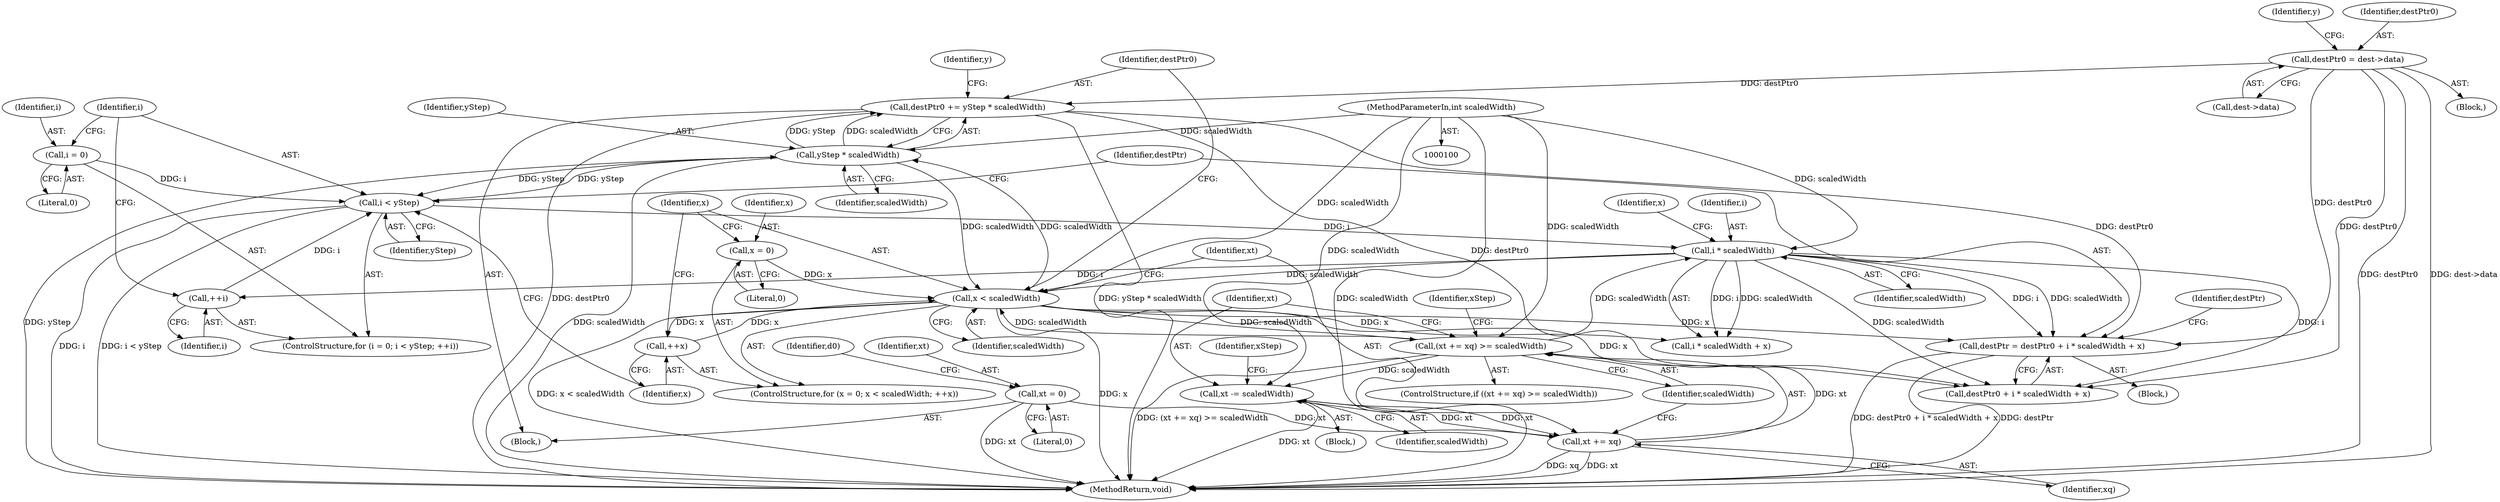 digraph "0_poppler_bbc2d8918fe234b7ef2c480eb148943922cc0959@integer" {
"1000283" [label="(Call,destPtr = destPtr0 + i * scaledWidth + x)"];
"1000158" [label="(Call,destPtr0 = dest->data)"];
"1000298" [label="(Call,destPtr0 += yStep * scaledWidth)"];
"1000300" [label="(Call,yStep * scaledWidth)"];
"1000277" [label="(Call,i < yStep)"];
"1000274" [label="(Call,i = 0)"];
"1000280" [label="(Call,++i)"];
"1000288" [label="(Call,i * scaledWidth)"];
"1000222" [label="(Call,(xt += xq) >= scaledWidth)"];
"1000223" [label="(Call,xt += xq)"];
"1000189" [label="(Call,xt = 0)"];
"1000228" [label="(Call,xt -= scaledWidth)"];
"1000105" [label="(MethodParameterIn,int scaledWidth)"];
"1000215" [label="(Call,x < scaledWidth)"];
"1000218" [label="(Call,++x)"];
"1000212" [label="(Call,x = 0)"];
"1000281" [label="(Identifier,i)"];
"1000226" [label="(Identifier,scaledWidth)"];
"1000228" [label="(Call,xt -= scaledWidth)"];
"1000294" [label="(Identifier,destPtr)"];
"1000282" [label="(Block,)"];
"1000283" [label="(Call,destPtr = destPtr0 + i * scaledWidth + x)"];
"1000105" [label="(MethodParameterIn,int scaledWidth)"];
"1000108" [label="(Block,)"];
"1000242" [label="(Identifier,xStep)"];
"1000273" [label="(ControlStructure,for (i = 0; i < yStep; ++i))"];
"1000227" [label="(Block,)"];
"1000300" [label="(Call,yStep * scaledWidth)"];
"1000284" [label="(Identifier,destPtr)"];
"1000301" [label="(Identifier,yStep)"];
"1000223" [label="(Call,xt += xq)"];
"1000216" [label="(Identifier,x)"];
"1000219" [label="(Identifier,x)"];
"1000160" [label="(Call,dest->data)"];
"1000232" [label="(Identifier,xStep)"];
"1000275" [label="(Identifier,i)"];
"1000165" [label="(Identifier,y)"];
"1000280" [label="(Call,++i)"];
"1000290" [label="(Identifier,scaledWidth)"];
"1000222" [label="(Call,(xt += xq) >= scaledWidth)"];
"1000229" [label="(Identifier,xt)"];
"1000274" [label="(Call,i = 0)"];
"1000221" [label="(ControlStructure,if ((xt += xq) >= scaledWidth))"];
"1000230" [label="(Identifier,scaledWidth)"];
"1000287" [label="(Call,i * scaledWidth + x)"];
"1000211" [label="(ControlStructure,for (x = 0; x < scaledWidth; ++x))"];
"1000298" [label="(Call,destPtr0 += yStep * scaledWidth)"];
"1000276" [label="(Literal,0)"];
"1000305" [label="(MethodReturn,void)"];
"1000189" [label="(Call,xt = 0)"];
"1000193" [label="(Identifier,d0)"];
"1000225" [label="(Identifier,xq)"];
"1000158" [label="(Call,destPtr0 = dest->data)"];
"1000212" [label="(Call,x = 0)"];
"1000214" [label="(Literal,0)"];
"1000285" [label="(Call,destPtr0 + i * scaledWidth + x)"];
"1000217" [label="(Identifier,scaledWidth)"];
"1000191" [label="(Literal,0)"];
"1000288" [label="(Call,i * scaledWidth)"];
"1000289" [label="(Identifier,i)"];
"1000224" [label="(Identifier,xt)"];
"1000171" [label="(Identifier,y)"];
"1000278" [label="(Identifier,i)"];
"1000277" [label="(Call,i < yStep)"];
"1000159" [label="(Identifier,destPtr0)"];
"1000279" [label="(Identifier,yStep)"];
"1000302" [label="(Identifier,scaledWidth)"];
"1000299" [label="(Identifier,destPtr0)"];
"1000218" [label="(Call,++x)"];
"1000291" [label="(Identifier,x)"];
"1000213" [label="(Identifier,x)"];
"1000190" [label="(Identifier,xt)"];
"1000172" [label="(Block,)"];
"1000215" [label="(Call,x < scaledWidth)"];
"1000283" -> "1000282"  [label="AST: "];
"1000283" -> "1000285"  [label="CFG: "];
"1000284" -> "1000283"  [label="AST: "];
"1000285" -> "1000283"  [label="AST: "];
"1000294" -> "1000283"  [label="CFG: "];
"1000283" -> "1000305"  [label="DDG: destPtr0 + i * scaledWidth + x"];
"1000283" -> "1000305"  [label="DDG: destPtr"];
"1000158" -> "1000283"  [label="DDG: destPtr0"];
"1000298" -> "1000283"  [label="DDG: destPtr0"];
"1000288" -> "1000283"  [label="DDG: i"];
"1000288" -> "1000283"  [label="DDG: scaledWidth"];
"1000215" -> "1000283"  [label="DDG: x"];
"1000158" -> "1000108"  [label="AST: "];
"1000158" -> "1000160"  [label="CFG: "];
"1000159" -> "1000158"  [label="AST: "];
"1000160" -> "1000158"  [label="AST: "];
"1000165" -> "1000158"  [label="CFG: "];
"1000158" -> "1000305"  [label="DDG: destPtr0"];
"1000158" -> "1000305"  [label="DDG: dest->data"];
"1000158" -> "1000285"  [label="DDG: destPtr0"];
"1000158" -> "1000298"  [label="DDG: destPtr0"];
"1000298" -> "1000172"  [label="AST: "];
"1000298" -> "1000300"  [label="CFG: "];
"1000299" -> "1000298"  [label="AST: "];
"1000300" -> "1000298"  [label="AST: "];
"1000171" -> "1000298"  [label="CFG: "];
"1000298" -> "1000305"  [label="DDG: destPtr0"];
"1000298" -> "1000305"  [label="DDG: yStep * scaledWidth"];
"1000298" -> "1000285"  [label="DDG: destPtr0"];
"1000300" -> "1000298"  [label="DDG: yStep"];
"1000300" -> "1000298"  [label="DDG: scaledWidth"];
"1000300" -> "1000302"  [label="CFG: "];
"1000301" -> "1000300"  [label="AST: "];
"1000302" -> "1000300"  [label="AST: "];
"1000300" -> "1000305"  [label="DDG: yStep"];
"1000300" -> "1000305"  [label="DDG: scaledWidth"];
"1000300" -> "1000215"  [label="DDG: scaledWidth"];
"1000300" -> "1000277"  [label="DDG: yStep"];
"1000277" -> "1000300"  [label="DDG: yStep"];
"1000215" -> "1000300"  [label="DDG: scaledWidth"];
"1000105" -> "1000300"  [label="DDG: scaledWidth"];
"1000277" -> "1000273"  [label="AST: "];
"1000277" -> "1000279"  [label="CFG: "];
"1000278" -> "1000277"  [label="AST: "];
"1000279" -> "1000277"  [label="AST: "];
"1000284" -> "1000277"  [label="CFG: "];
"1000219" -> "1000277"  [label="CFG: "];
"1000277" -> "1000305"  [label="DDG: i"];
"1000277" -> "1000305"  [label="DDG: i < yStep"];
"1000274" -> "1000277"  [label="DDG: i"];
"1000280" -> "1000277"  [label="DDG: i"];
"1000277" -> "1000288"  [label="DDG: i"];
"1000274" -> "1000273"  [label="AST: "];
"1000274" -> "1000276"  [label="CFG: "];
"1000275" -> "1000274"  [label="AST: "];
"1000276" -> "1000274"  [label="AST: "];
"1000278" -> "1000274"  [label="CFG: "];
"1000280" -> "1000273"  [label="AST: "];
"1000280" -> "1000281"  [label="CFG: "];
"1000281" -> "1000280"  [label="AST: "];
"1000278" -> "1000280"  [label="CFG: "];
"1000288" -> "1000280"  [label="DDG: i"];
"1000288" -> "1000287"  [label="AST: "];
"1000288" -> "1000290"  [label="CFG: "];
"1000289" -> "1000288"  [label="AST: "];
"1000290" -> "1000288"  [label="AST: "];
"1000291" -> "1000288"  [label="CFG: "];
"1000288" -> "1000215"  [label="DDG: scaledWidth"];
"1000288" -> "1000285"  [label="DDG: i"];
"1000288" -> "1000285"  [label="DDG: scaledWidth"];
"1000288" -> "1000287"  [label="DDG: i"];
"1000288" -> "1000287"  [label="DDG: scaledWidth"];
"1000222" -> "1000288"  [label="DDG: scaledWidth"];
"1000105" -> "1000288"  [label="DDG: scaledWidth"];
"1000222" -> "1000221"  [label="AST: "];
"1000222" -> "1000226"  [label="CFG: "];
"1000223" -> "1000222"  [label="AST: "];
"1000226" -> "1000222"  [label="AST: "];
"1000229" -> "1000222"  [label="CFG: "];
"1000242" -> "1000222"  [label="CFG: "];
"1000222" -> "1000305"  [label="DDG: (xt += xq) >= scaledWidth"];
"1000222" -> "1000215"  [label="DDG: scaledWidth"];
"1000223" -> "1000222"  [label="DDG: xt"];
"1000215" -> "1000222"  [label="DDG: scaledWidth"];
"1000105" -> "1000222"  [label="DDG: scaledWidth"];
"1000222" -> "1000228"  [label="DDG: scaledWidth"];
"1000223" -> "1000225"  [label="CFG: "];
"1000224" -> "1000223"  [label="AST: "];
"1000225" -> "1000223"  [label="AST: "];
"1000226" -> "1000223"  [label="CFG: "];
"1000223" -> "1000305"  [label="DDG: xq"];
"1000223" -> "1000305"  [label="DDG: xt"];
"1000189" -> "1000223"  [label="DDG: xt"];
"1000228" -> "1000223"  [label="DDG: xt"];
"1000223" -> "1000228"  [label="DDG: xt"];
"1000189" -> "1000172"  [label="AST: "];
"1000189" -> "1000191"  [label="CFG: "];
"1000190" -> "1000189"  [label="AST: "];
"1000191" -> "1000189"  [label="AST: "];
"1000193" -> "1000189"  [label="CFG: "];
"1000189" -> "1000305"  [label="DDG: xt"];
"1000228" -> "1000227"  [label="AST: "];
"1000228" -> "1000230"  [label="CFG: "];
"1000229" -> "1000228"  [label="AST: "];
"1000230" -> "1000228"  [label="AST: "];
"1000232" -> "1000228"  [label="CFG: "];
"1000228" -> "1000305"  [label="DDG: xt"];
"1000105" -> "1000228"  [label="DDG: scaledWidth"];
"1000105" -> "1000100"  [label="AST: "];
"1000105" -> "1000305"  [label="DDG: scaledWidth"];
"1000105" -> "1000215"  [label="DDG: scaledWidth"];
"1000215" -> "1000211"  [label="AST: "];
"1000215" -> "1000217"  [label="CFG: "];
"1000216" -> "1000215"  [label="AST: "];
"1000217" -> "1000215"  [label="AST: "];
"1000224" -> "1000215"  [label="CFG: "];
"1000299" -> "1000215"  [label="CFG: "];
"1000215" -> "1000305"  [label="DDG: x"];
"1000215" -> "1000305"  [label="DDG: x < scaledWidth"];
"1000218" -> "1000215"  [label="DDG: x"];
"1000212" -> "1000215"  [label="DDG: x"];
"1000215" -> "1000218"  [label="DDG: x"];
"1000215" -> "1000285"  [label="DDG: x"];
"1000215" -> "1000287"  [label="DDG: x"];
"1000218" -> "1000211"  [label="AST: "];
"1000218" -> "1000219"  [label="CFG: "];
"1000219" -> "1000218"  [label="AST: "];
"1000216" -> "1000218"  [label="CFG: "];
"1000212" -> "1000211"  [label="AST: "];
"1000212" -> "1000214"  [label="CFG: "];
"1000213" -> "1000212"  [label="AST: "];
"1000214" -> "1000212"  [label="AST: "];
"1000216" -> "1000212"  [label="CFG: "];
}
